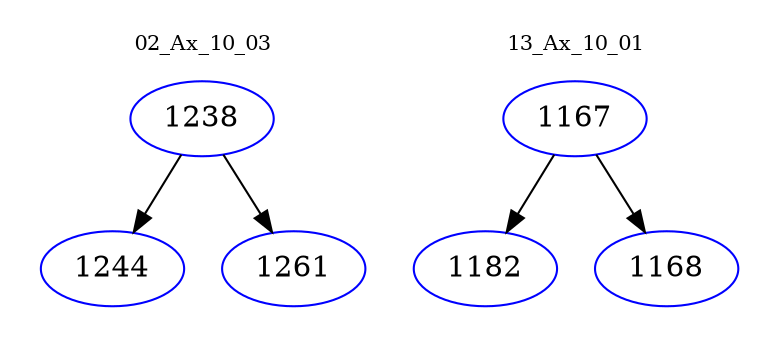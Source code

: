 digraph{
subgraph cluster_0 {
color = white
label = "02_Ax_10_03";
fontsize=10;
T0_1238 [label="1238", color="blue"]
T0_1238 -> T0_1244 [color="black"]
T0_1244 [label="1244", color="blue"]
T0_1238 -> T0_1261 [color="black"]
T0_1261 [label="1261", color="blue"]
}
subgraph cluster_1 {
color = white
label = "13_Ax_10_01";
fontsize=10;
T1_1167 [label="1167", color="blue"]
T1_1167 -> T1_1182 [color="black"]
T1_1182 [label="1182", color="blue"]
T1_1167 -> T1_1168 [color="black"]
T1_1168 [label="1168", color="blue"]
}
}
